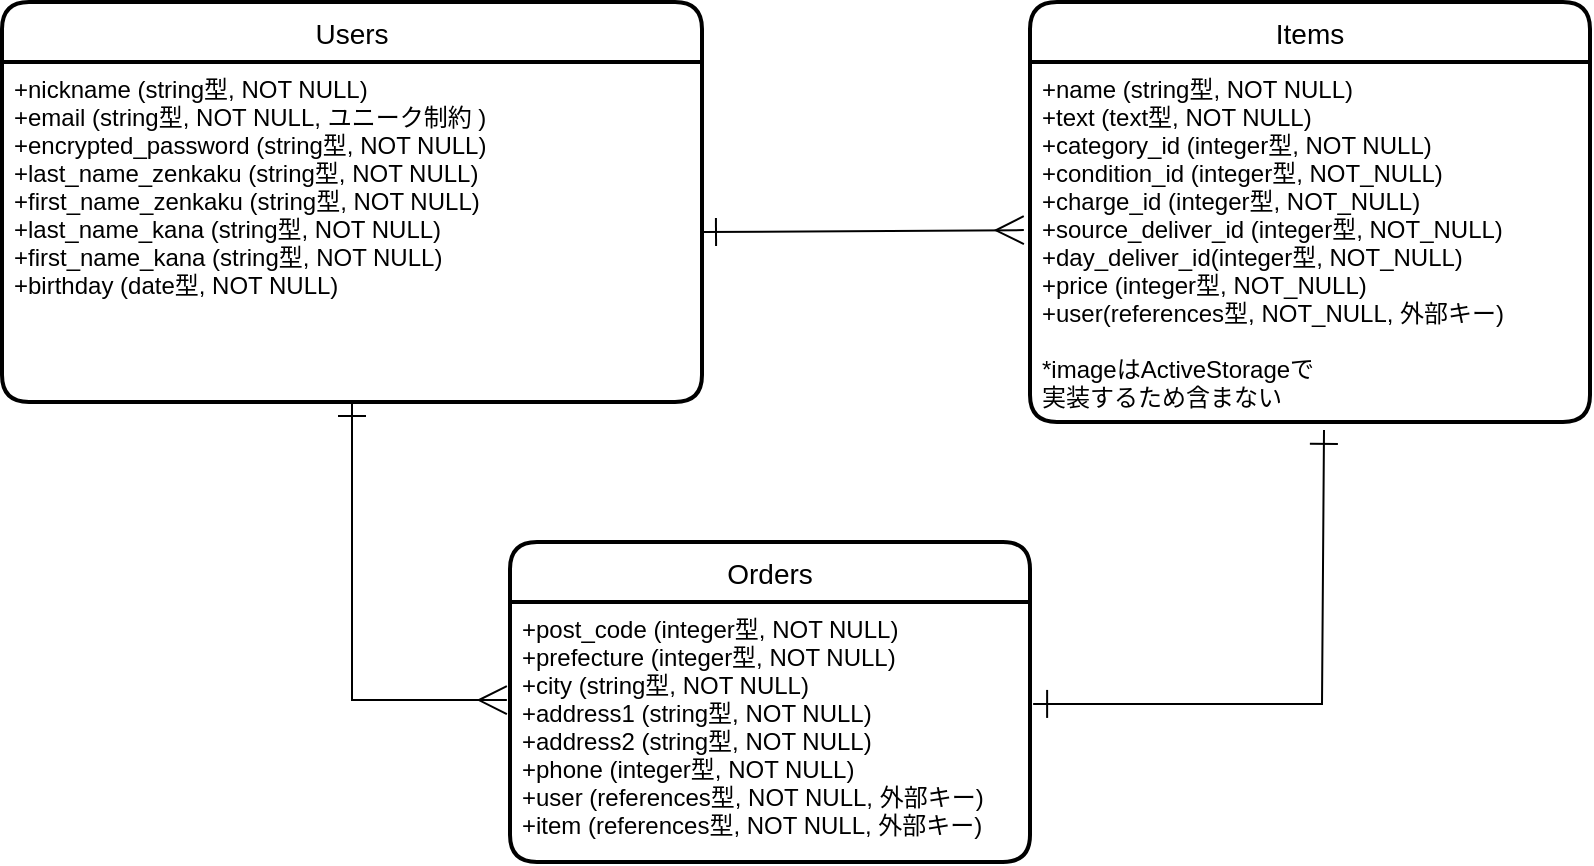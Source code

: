 <mxfile>
    <diagram id="I6WxHr0mKMqLZp7KpKnR" name="ページ1">
        <mxGraphModel dx="768" dy="403" grid="1" gridSize="10" guides="1" tooltips="1" connect="1" arrows="1" fold="1" page="1" pageScale="1" pageWidth="827" pageHeight="1169" math="0" shadow="0">
            <root>
                <mxCell id="0"/>
                <mxCell id="1" parent="0"/>
                <mxCell id="19" value="Users" style="swimlane;childLayout=stackLayout;horizontal=1;startSize=30;horizontalStack=0;rounded=1;fontSize=14;fontStyle=0;strokeWidth=2;resizeParent=0;resizeLast=1;shadow=0;dashed=0;align=center;" vertex="1" parent="1">
                    <mxGeometry x="30" y="90" width="350" height="200" as="geometry"/>
                </mxCell>
                <mxCell id="20" value="+nickname (string型, NOT NULL)&#10;+email (string型, NOT NULL, ユニーク制約 )&#10;+encrypted_password (string型, NOT NULL)&#10;+last_name_zenkaku (string型, NOT NULL)&#10;+first_name_zenkaku (string型, NOT NULL)&#10;+last_name_kana (string型, NOT NULL)&#10;+first_name_kana (string型, NOT NULL)&#10;+birthday (date型, NOT NULL)" style="align=left;strokeColor=none;fillColor=none;spacingLeft=4;fontSize=12;verticalAlign=top;resizable=0;rotatable=0;part=1;" vertex="1" parent="19">
                    <mxGeometry y="30" width="350" height="170" as="geometry"/>
                </mxCell>
                <mxCell id="21" value="Items" style="swimlane;childLayout=stackLayout;horizontal=1;startSize=30;horizontalStack=0;rounded=1;fontSize=14;fontStyle=0;strokeWidth=2;resizeParent=0;resizeLast=1;shadow=0;dashed=0;align=center;" vertex="1" parent="1">
                    <mxGeometry x="544" y="90" width="280" height="210" as="geometry"/>
                </mxCell>
                <mxCell id="22" value="+name (string型, NOT NULL)&#10;+text (text型, NOT NULL)&#10;+category_id (integer型, NOT NULL)&#10;+condition_id (integer型, NOT_NULL)&#10;+charge_id (integer型, NOT_NULL)&#10;+source_deliver_id (integer型, NOT_NULL)&#10;+day_deliver_id(integer型, NOT_NULL)&#10;+price (integer型, NOT_NULL)&#10;+user(references型, NOT_NULL, 外部キー)&#10;&#10;*imageはActiveStorageで&#10;実装するため含まない&#10;" style="align=left;strokeColor=none;fillColor=none;spacingLeft=4;fontSize=12;verticalAlign=top;resizable=0;rotatable=0;part=1;" vertex="1" parent="21">
                    <mxGeometry y="30" width="280" height="180" as="geometry"/>
                </mxCell>
                <mxCell id="23" value="Orders" style="swimlane;childLayout=stackLayout;horizontal=1;startSize=30;horizontalStack=0;rounded=1;fontSize=14;fontStyle=0;strokeWidth=2;resizeParent=0;resizeLast=1;shadow=0;dashed=0;align=center;" vertex="1" parent="1">
                    <mxGeometry x="284" y="360" width="260" height="160" as="geometry"/>
                </mxCell>
                <mxCell id="24" value="+post_code (integer型, NOT NULL)&#10;+prefecture (integer型, NOT NULL)&#10;+city (string型, NOT NULL)&#10;+address1 (string型, NOT NULL)&#10;+address2 (string型, NOT NULL)&#10;+phone (integer型, NOT NULL)&#10;+user (references型, NOT NULL, 外部キー)&#10;+item (references型, NOT NULL, 外部キー)" style="align=left;strokeColor=none;fillColor=none;spacingLeft=4;fontSize=12;verticalAlign=top;resizable=0;rotatable=0;part=1;" vertex="1" parent="23">
                    <mxGeometry y="30" width="260" height="130" as="geometry"/>
                </mxCell>
                <mxCell id="41" style="edgeStyle=none;html=1;exitX=0.5;exitY=1;exitDx=0;exitDy=0;entryX=-0.006;entryY=0.377;entryDx=0;entryDy=0;entryPerimeter=0;fontSize=12;rounded=0;strokeColor=default;endArrow=ERmany;endFill=0;startArrow=ERone;startFill=0;endSize=12;startSize=12;" edge="1" parent="1" source="20" target="24">
                    <mxGeometry relative="1" as="geometry">
                        <Array as="points">
                            <mxPoint x="205" y="439"/>
                        </Array>
                    </mxGeometry>
                </mxCell>
                <mxCell id="43" style="edgeStyle=none;rounded=0;html=1;exitX=1;exitY=0.5;exitDx=0;exitDy=0;fontSize=12;endArrow=ERmany;endFill=0;strokeColor=default;startArrow=ERone;startFill=0;strokeWidth=1;endSize=12;targetPerimeterSpacing=0;startSize=12;entryX=-0.011;entryY=0.467;entryDx=0;entryDy=0;entryPerimeter=0;" edge="1" parent="1" source="20" target="22">
                    <mxGeometry relative="1" as="geometry">
                        <mxPoint x="480" y="195" as="targetPoint"/>
                    </mxGeometry>
                </mxCell>
                <mxCell id="45" style="edgeStyle=none;rounded=0;html=1;exitX=0.525;exitY=1.022;exitDx=0;exitDy=0;entryX=1.006;entryY=0.392;entryDx=0;entryDy=0;entryPerimeter=0;fontSize=12;endArrow=ERone;endFill=0;strokeColor=default;startArrow=ERone;startFill=0;endSize=12;startSize=12;exitPerimeter=0;" edge="1" parent="1" source="22" target="24">
                    <mxGeometry relative="1" as="geometry">
                        <mxPoint x="684" y="300" as="sourcePoint"/>
                        <mxPoint x="545.56" y="440.96" as="targetPoint"/>
                        <Array as="points">
                            <mxPoint x="690" y="441"/>
                        </Array>
                    </mxGeometry>
                </mxCell>
            </root>
        </mxGraphModel>
    </diagram>
</mxfile>